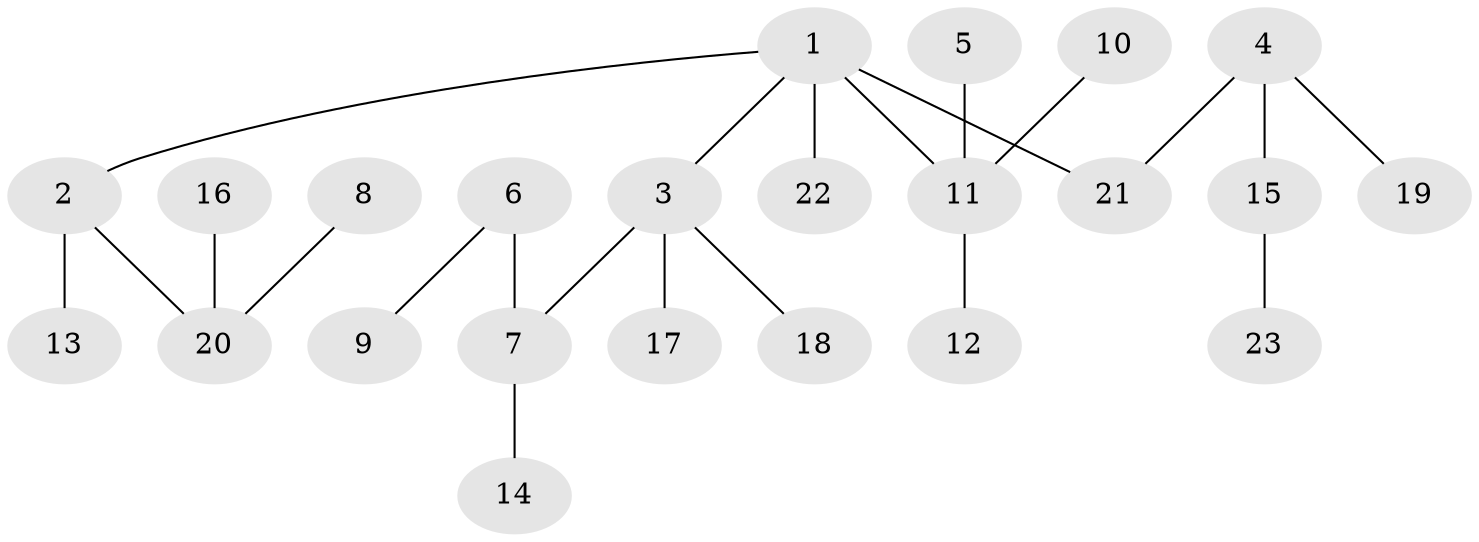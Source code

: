 // original degree distribution, {4: 0.05357142857142857, 3: 0.16071428571428573, 6: 0.017857142857142856, 2: 0.25, 1: 0.48214285714285715, 5: 0.03571428571428571}
// Generated by graph-tools (version 1.1) at 2025/37/03/04/25 23:37:22]
// undirected, 23 vertices, 22 edges
graph export_dot {
  node [color=gray90,style=filled];
  1;
  2;
  3;
  4;
  5;
  6;
  7;
  8;
  9;
  10;
  11;
  12;
  13;
  14;
  15;
  16;
  17;
  18;
  19;
  20;
  21;
  22;
  23;
  1 -- 2 [weight=1.0];
  1 -- 3 [weight=1.0];
  1 -- 11 [weight=1.0];
  1 -- 21 [weight=1.0];
  1 -- 22 [weight=1.0];
  2 -- 13 [weight=1.0];
  2 -- 20 [weight=1.0];
  3 -- 7 [weight=1.0];
  3 -- 17 [weight=1.0];
  3 -- 18 [weight=1.0];
  4 -- 15 [weight=1.0];
  4 -- 19 [weight=1.0];
  4 -- 21 [weight=1.0];
  5 -- 11 [weight=1.0];
  6 -- 7 [weight=1.0];
  6 -- 9 [weight=1.0];
  7 -- 14 [weight=1.0];
  8 -- 20 [weight=1.0];
  10 -- 11 [weight=1.0];
  11 -- 12 [weight=1.0];
  15 -- 23 [weight=1.0];
  16 -- 20 [weight=1.0];
}
